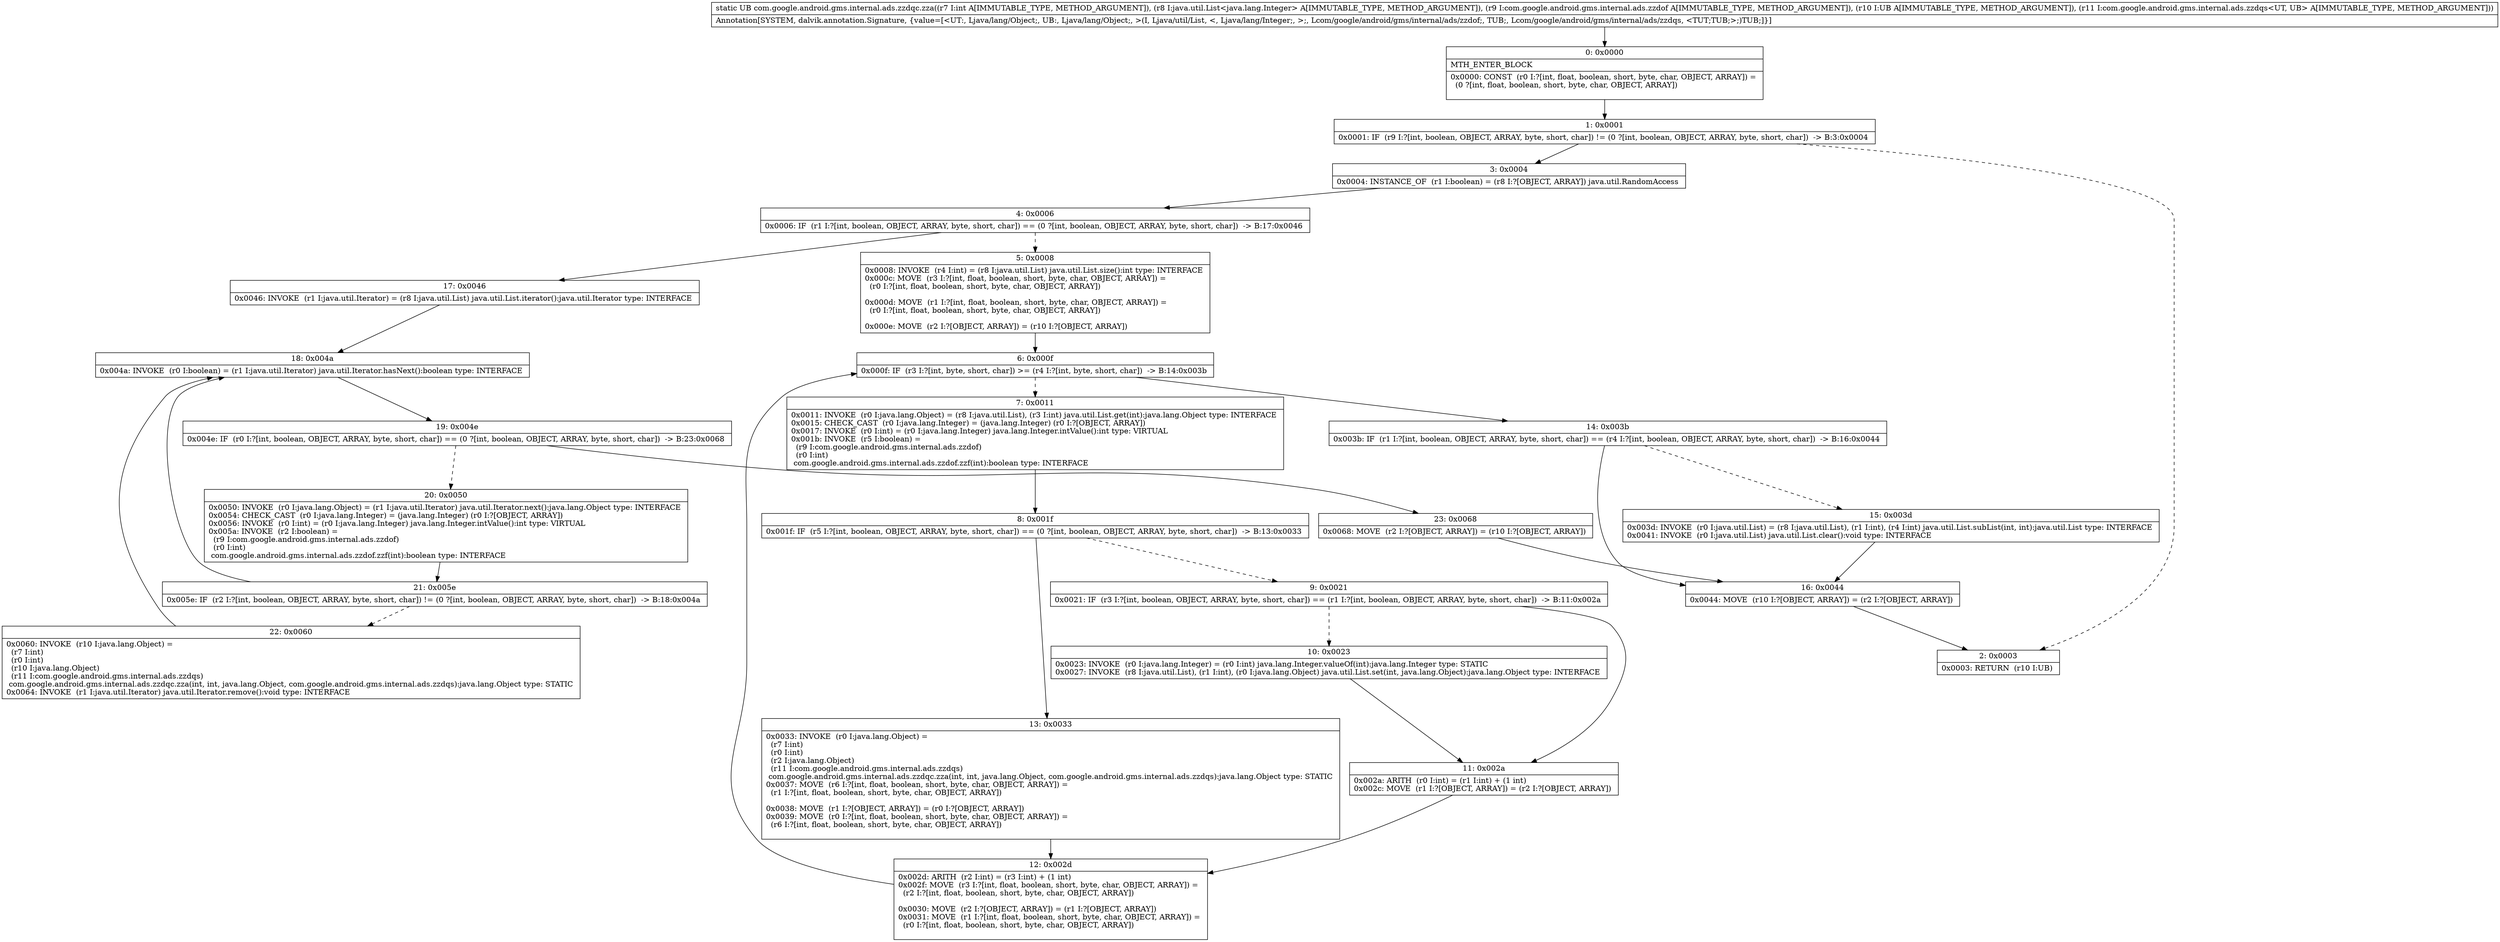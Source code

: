 digraph "CFG forcom.google.android.gms.internal.ads.zzdqc.zza(ILjava\/util\/List;Lcom\/google\/android\/gms\/internal\/ads\/zzdof;Ljava\/lang\/Object;Lcom\/google\/android\/gms\/internal\/ads\/zzdqs;)Ljava\/lang\/Object;" {
Node_0 [shape=record,label="{0\:\ 0x0000|MTH_ENTER_BLOCK\l|0x0000: CONST  (r0 I:?[int, float, boolean, short, byte, char, OBJECT, ARRAY]) = \l  (0 ?[int, float, boolean, short, byte, char, OBJECT, ARRAY])\l \l}"];
Node_1 [shape=record,label="{1\:\ 0x0001|0x0001: IF  (r9 I:?[int, boolean, OBJECT, ARRAY, byte, short, char]) != (0 ?[int, boolean, OBJECT, ARRAY, byte, short, char])  \-\> B:3:0x0004 \l}"];
Node_2 [shape=record,label="{2\:\ 0x0003|0x0003: RETURN  (r10 I:UB) \l}"];
Node_3 [shape=record,label="{3\:\ 0x0004|0x0004: INSTANCE_OF  (r1 I:boolean) = (r8 I:?[OBJECT, ARRAY]) java.util.RandomAccess \l}"];
Node_4 [shape=record,label="{4\:\ 0x0006|0x0006: IF  (r1 I:?[int, boolean, OBJECT, ARRAY, byte, short, char]) == (0 ?[int, boolean, OBJECT, ARRAY, byte, short, char])  \-\> B:17:0x0046 \l}"];
Node_5 [shape=record,label="{5\:\ 0x0008|0x0008: INVOKE  (r4 I:int) = (r8 I:java.util.List) java.util.List.size():int type: INTERFACE \l0x000c: MOVE  (r3 I:?[int, float, boolean, short, byte, char, OBJECT, ARRAY]) = \l  (r0 I:?[int, float, boolean, short, byte, char, OBJECT, ARRAY])\l \l0x000d: MOVE  (r1 I:?[int, float, boolean, short, byte, char, OBJECT, ARRAY]) = \l  (r0 I:?[int, float, boolean, short, byte, char, OBJECT, ARRAY])\l \l0x000e: MOVE  (r2 I:?[OBJECT, ARRAY]) = (r10 I:?[OBJECT, ARRAY]) \l}"];
Node_6 [shape=record,label="{6\:\ 0x000f|0x000f: IF  (r3 I:?[int, byte, short, char]) \>= (r4 I:?[int, byte, short, char])  \-\> B:14:0x003b \l}"];
Node_7 [shape=record,label="{7\:\ 0x0011|0x0011: INVOKE  (r0 I:java.lang.Object) = (r8 I:java.util.List), (r3 I:int) java.util.List.get(int):java.lang.Object type: INTERFACE \l0x0015: CHECK_CAST  (r0 I:java.lang.Integer) = (java.lang.Integer) (r0 I:?[OBJECT, ARRAY]) \l0x0017: INVOKE  (r0 I:int) = (r0 I:java.lang.Integer) java.lang.Integer.intValue():int type: VIRTUAL \l0x001b: INVOKE  (r5 I:boolean) = \l  (r9 I:com.google.android.gms.internal.ads.zzdof)\l  (r0 I:int)\l com.google.android.gms.internal.ads.zzdof.zzf(int):boolean type: INTERFACE \l}"];
Node_8 [shape=record,label="{8\:\ 0x001f|0x001f: IF  (r5 I:?[int, boolean, OBJECT, ARRAY, byte, short, char]) == (0 ?[int, boolean, OBJECT, ARRAY, byte, short, char])  \-\> B:13:0x0033 \l}"];
Node_9 [shape=record,label="{9\:\ 0x0021|0x0021: IF  (r3 I:?[int, boolean, OBJECT, ARRAY, byte, short, char]) == (r1 I:?[int, boolean, OBJECT, ARRAY, byte, short, char])  \-\> B:11:0x002a \l}"];
Node_10 [shape=record,label="{10\:\ 0x0023|0x0023: INVOKE  (r0 I:java.lang.Integer) = (r0 I:int) java.lang.Integer.valueOf(int):java.lang.Integer type: STATIC \l0x0027: INVOKE  (r8 I:java.util.List), (r1 I:int), (r0 I:java.lang.Object) java.util.List.set(int, java.lang.Object):java.lang.Object type: INTERFACE \l}"];
Node_11 [shape=record,label="{11\:\ 0x002a|0x002a: ARITH  (r0 I:int) = (r1 I:int) + (1 int) \l0x002c: MOVE  (r1 I:?[OBJECT, ARRAY]) = (r2 I:?[OBJECT, ARRAY]) \l}"];
Node_12 [shape=record,label="{12\:\ 0x002d|0x002d: ARITH  (r2 I:int) = (r3 I:int) + (1 int) \l0x002f: MOVE  (r3 I:?[int, float, boolean, short, byte, char, OBJECT, ARRAY]) = \l  (r2 I:?[int, float, boolean, short, byte, char, OBJECT, ARRAY])\l \l0x0030: MOVE  (r2 I:?[OBJECT, ARRAY]) = (r1 I:?[OBJECT, ARRAY]) \l0x0031: MOVE  (r1 I:?[int, float, boolean, short, byte, char, OBJECT, ARRAY]) = \l  (r0 I:?[int, float, boolean, short, byte, char, OBJECT, ARRAY])\l \l}"];
Node_13 [shape=record,label="{13\:\ 0x0033|0x0033: INVOKE  (r0 I:java.lang.Object) = \l  (r7 I:int)\l  (r0 I:int)\l  (r2 I:java.lang.Object)\l  (r11 I:com.google.android.gms.internal.ads.zzdqs)\l com.google.android.gms.internal.ads.zzdqc.zza(int, int, java.lang.Object, com.google.android.gms.internal.ads.zzdqs):java.lang.Object type: STATIC \l0x0037: MOVE  (r6 I:?[int, float, boolean, short, byte, char, OBJECT, ARRAY]) = \l  (r1 I:?[int, float, boolean, short, byte, char, OBJECT, ARRAY])\l \l0x0038: MOVE  (r1 I:?[OBJECT, ARRAY]) = (r0 I:?[OBJECT, ARRAY]) \l0x0039: MOVE  (r0 I:?[int, float, boolean, short, byte, char, OBJECT, ARRAY]) = \l  (r6 I:?[int, float, boolean, short, byte, char, OBJECT, ARRAY])\l \l}"];
Node_14 [shape=record,label="{14\:\ 0x003b|0x003b: IF  (r1 I:?[int, boolean, OBJECT, ARRAY, byte, short, char]) == (r4 I:?[int, boolean, OBJECT, ARRAY, byte, short, char])  \-\> B:16:0x0044 \l}"];
Node_15 [shape=record,label="{15\:\ 0x003d|0x003d: INVOKE  (r0 I:java.util.List) = (r8 I:java.util.List), (r1 I:int), (r4 I:int) java.util.List.subList(int, int):java.util.List type: INTERFACE \l0x0041: INVOKE  (r0 I:java.util.List) java.util.List.clear():void type: INTERFACE \l}"];
Node_16 [shape=record,label="{16\:\ 0x0044|0x0044: MOVE  (r10 I:?[OBJECT, ARRAY]) = (r2 I:?[OBJECT, ARRAY]) \l}"];
Node_17 [shape=record,label="{17\:\ 0x0046|0x0046: INVOKE  (r1 I:java.util.Iterator) = (r8 I:java.util.List) java.util.List.iterator():java.util.Iterator type: INTERFACE \l}"];
Node_18 [shape=record,label="{18\:\ 0x004a|0x004a: INVOKE  (r0 I:boolean) = (r1 I:java.util.Iterator) java.util.Iterator.hasNext():boolean type: INTERFACE \l}"];
Node_19 [shape=record,label="{19\:\ 0x004e|0x004e: IF  (r0 I:?[int, boolean, OBJECT, ARRAY, byte, short, char]) == (0 ?[int, boolean, OBJECT, ARRAY, byte, short, char])  \-\> B:23:0x0068 \l}"];
Node_20 [shape=record,label="{20\:\ 0x0050|0x0050: INVOKE  (r0 I:java.lang.Object) = (r1 I:java.util.Iterator) java.util.Iterator.next():java.lang.Object type: INTERFACE \l0x0054: CHECK_CAST  (r0 I:java.lang.Integer) = (java.lang.Integer) (r0 I:?[OBJECT, ARRAY]) \l0x0056: INVOKE  (r0 I:int) = (r0 I:java.lang.Integer) java.lang.Integer.intValue():int type: VIRTUAL \l0x005a: INVOKE  (r2 I:boolean) = \l  (r9 I:com.google.android.gms.internal.ads.zzdof)\l  (r0 I:int)\l com.google.android.gms.internal.ads.zzdof.zzf(int):boolean type: INTERFACE \l}"];
Node_21 [shape=record,label="{21\:\ 0x005e|0x005e: IF  (r2 I:?[int, boolean, OBJECT, ARRAY, byte, short, char]) != (0 ?[int, boolean, OBJECT, ARRAY, byte, short, char])  \-\> B:18:0x004a \l}"];
Node_22 [shape=record,label="{22\:\ 0x0060|0x0060: INVOKE  (r10 I:java.lang.Object) = \l  (r7 I:int)\l  (r0 I:int)\l  (r10 I:java.lang.Object)\l  (r11 I:com.google.android.gms.internal.ads.zzdqs)\l com.google.android.gms.internal.ads.zzdqc.zza(int, int, java.lang.Object, com.google.android.gms.internal.ads.zzdqs):java.lang.Object type: STATIC \l0x0064: INVOKE  (r1 I:java.util.Iterator) java.util.Iterator.remove():void type: INTERFACE \l}"];
Node_23 [shape=record,label="{23\:\ 0x0068|0x0068: MOVE  (r2 I:?[OBJECT, ARRAY]) = (r10 I:?[OBJECT, ARRAY]) \l}"];
MethodNode[shape=record,label="{static UB com.google.android.gms.internal.ads.zzdqc.zza((r7 I:int A[IMMUTABLE_TYPE, METHOD_ARGUMENT]), (r8 I:java.util.List\<java.lang.Integer\> A[IMMUTABLE_TYPE, METHOD_ARGUMENT]), (r9 I:com.google.android.gms.internal.ads.zzdof A[IMMUTABLE_TYPE, METHOD_ARGUMENT]), (r10 I:UB A[IMMUTABLE_TYPE, METHOD_ARGUMENT]), (r11 I:com.google.android.gms.internal.ads.zzdqs\<UT, UB\> A[IMMUTABLE_TYPE, METHOD_ARGUMENT]))  | Annotation[SYSTEM, dalvik.annotation.Signature, \{value=[\<UT:, Ljava\/lang\/Object;, UB:, Ljava\/lang\/Object;, \>(I, Ljava\/util\/List, \<, Ljava\/lang\/Integer;, \>;, Lcom\/google\/android\/gms\/internal\/ads\/zzdof;, TUB;, Lcom\/google\/android\/gms\/internal\/ads\/zzdqs, \<TUT;TUB;\>;)TUB;]\}]\l}"];
MethodNode -> Node_0;
Node_0 -> Node_1;
Node_1 -> Node_2[style=dashed];
Node_1 -> Node_3;
Node_3 -> Node_4;
Node_4 -> Node_5[style=dashed];
Node_4 -> Node_17;
Node_5 -> Node_6;
Node_6 -> Node_7[style=dashed];
Node_6 -> Node_14;
Node_7 -> Node_8;
Node_8 -> Node_9[style=dashed];
Node_8 -> Node_13;
Node_9 -> Node_10[style=dashed];
Node_9 -> Node_11;
Node_10 -> Node_11;
Node_11 -> Node_12;
Node_12 -> Node_6;
Node_13 -> Node_12;
Node_14 -> Node_15[style=dashed];
Node_14 -> Node_16;
Node_15 -> Node_16;
Node_16 -> Node_2;
Node_17 -> Node_18;
Node_18 -> Node_19;
Node_19 -> Node_20[style=dashed];
Node_19 -> Node_23;
Node_20 -> Node_21;
Node_21 -> Node_18;
Node_21 -> Node_22[style=dashed];
Node_22 -> Node_18;
Node_23 -> Node_16;
}

